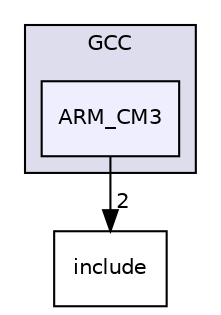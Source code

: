 digraph "/home/developer/mtrain-firmware/external/middleware/FreeRTOS/src/portable/GCC/ARM_CM3" {
  compound=true
  node [ fontsize="10", fontname="Helvetica"];
  edge [ labelfontsize="10", labelfontname="Helvetica"];
  subgraph clusterdir_c3f6510a47af292d4765bcaa26bd18e3 {
    graph [ bgcolor="#ddddee", pencolor="black", label="GCC" fontname="Helvetica", fontsize="10", URL="dir_c3f6510a47af292d4765bcaa26bd18e3.html"]
  dir_b9be36de27f00c0932c783f7f51e892a [shape=box, label="ARM_CM3", style="filled", fillcolor="#eeeeff", pencolor="black", URL="dir_b9be36de27f00c0932c783f7f51e892a.html"];
  }
  dir_e8f305f026f0eedfd01db8b47ccd6bd3 [shape=box label="include" URL="dir_e8f305f026f0eedfd01db8b47ccd6bd3.html"];
  dir_b9be36de27f00c0932c783f7f51e892a->dir_e8f305f026f0eedfd01db8b47ccd6bd3 [headlabel="2", labeldistance=1.5 headhref="dir_000046_000041.html"];
}
